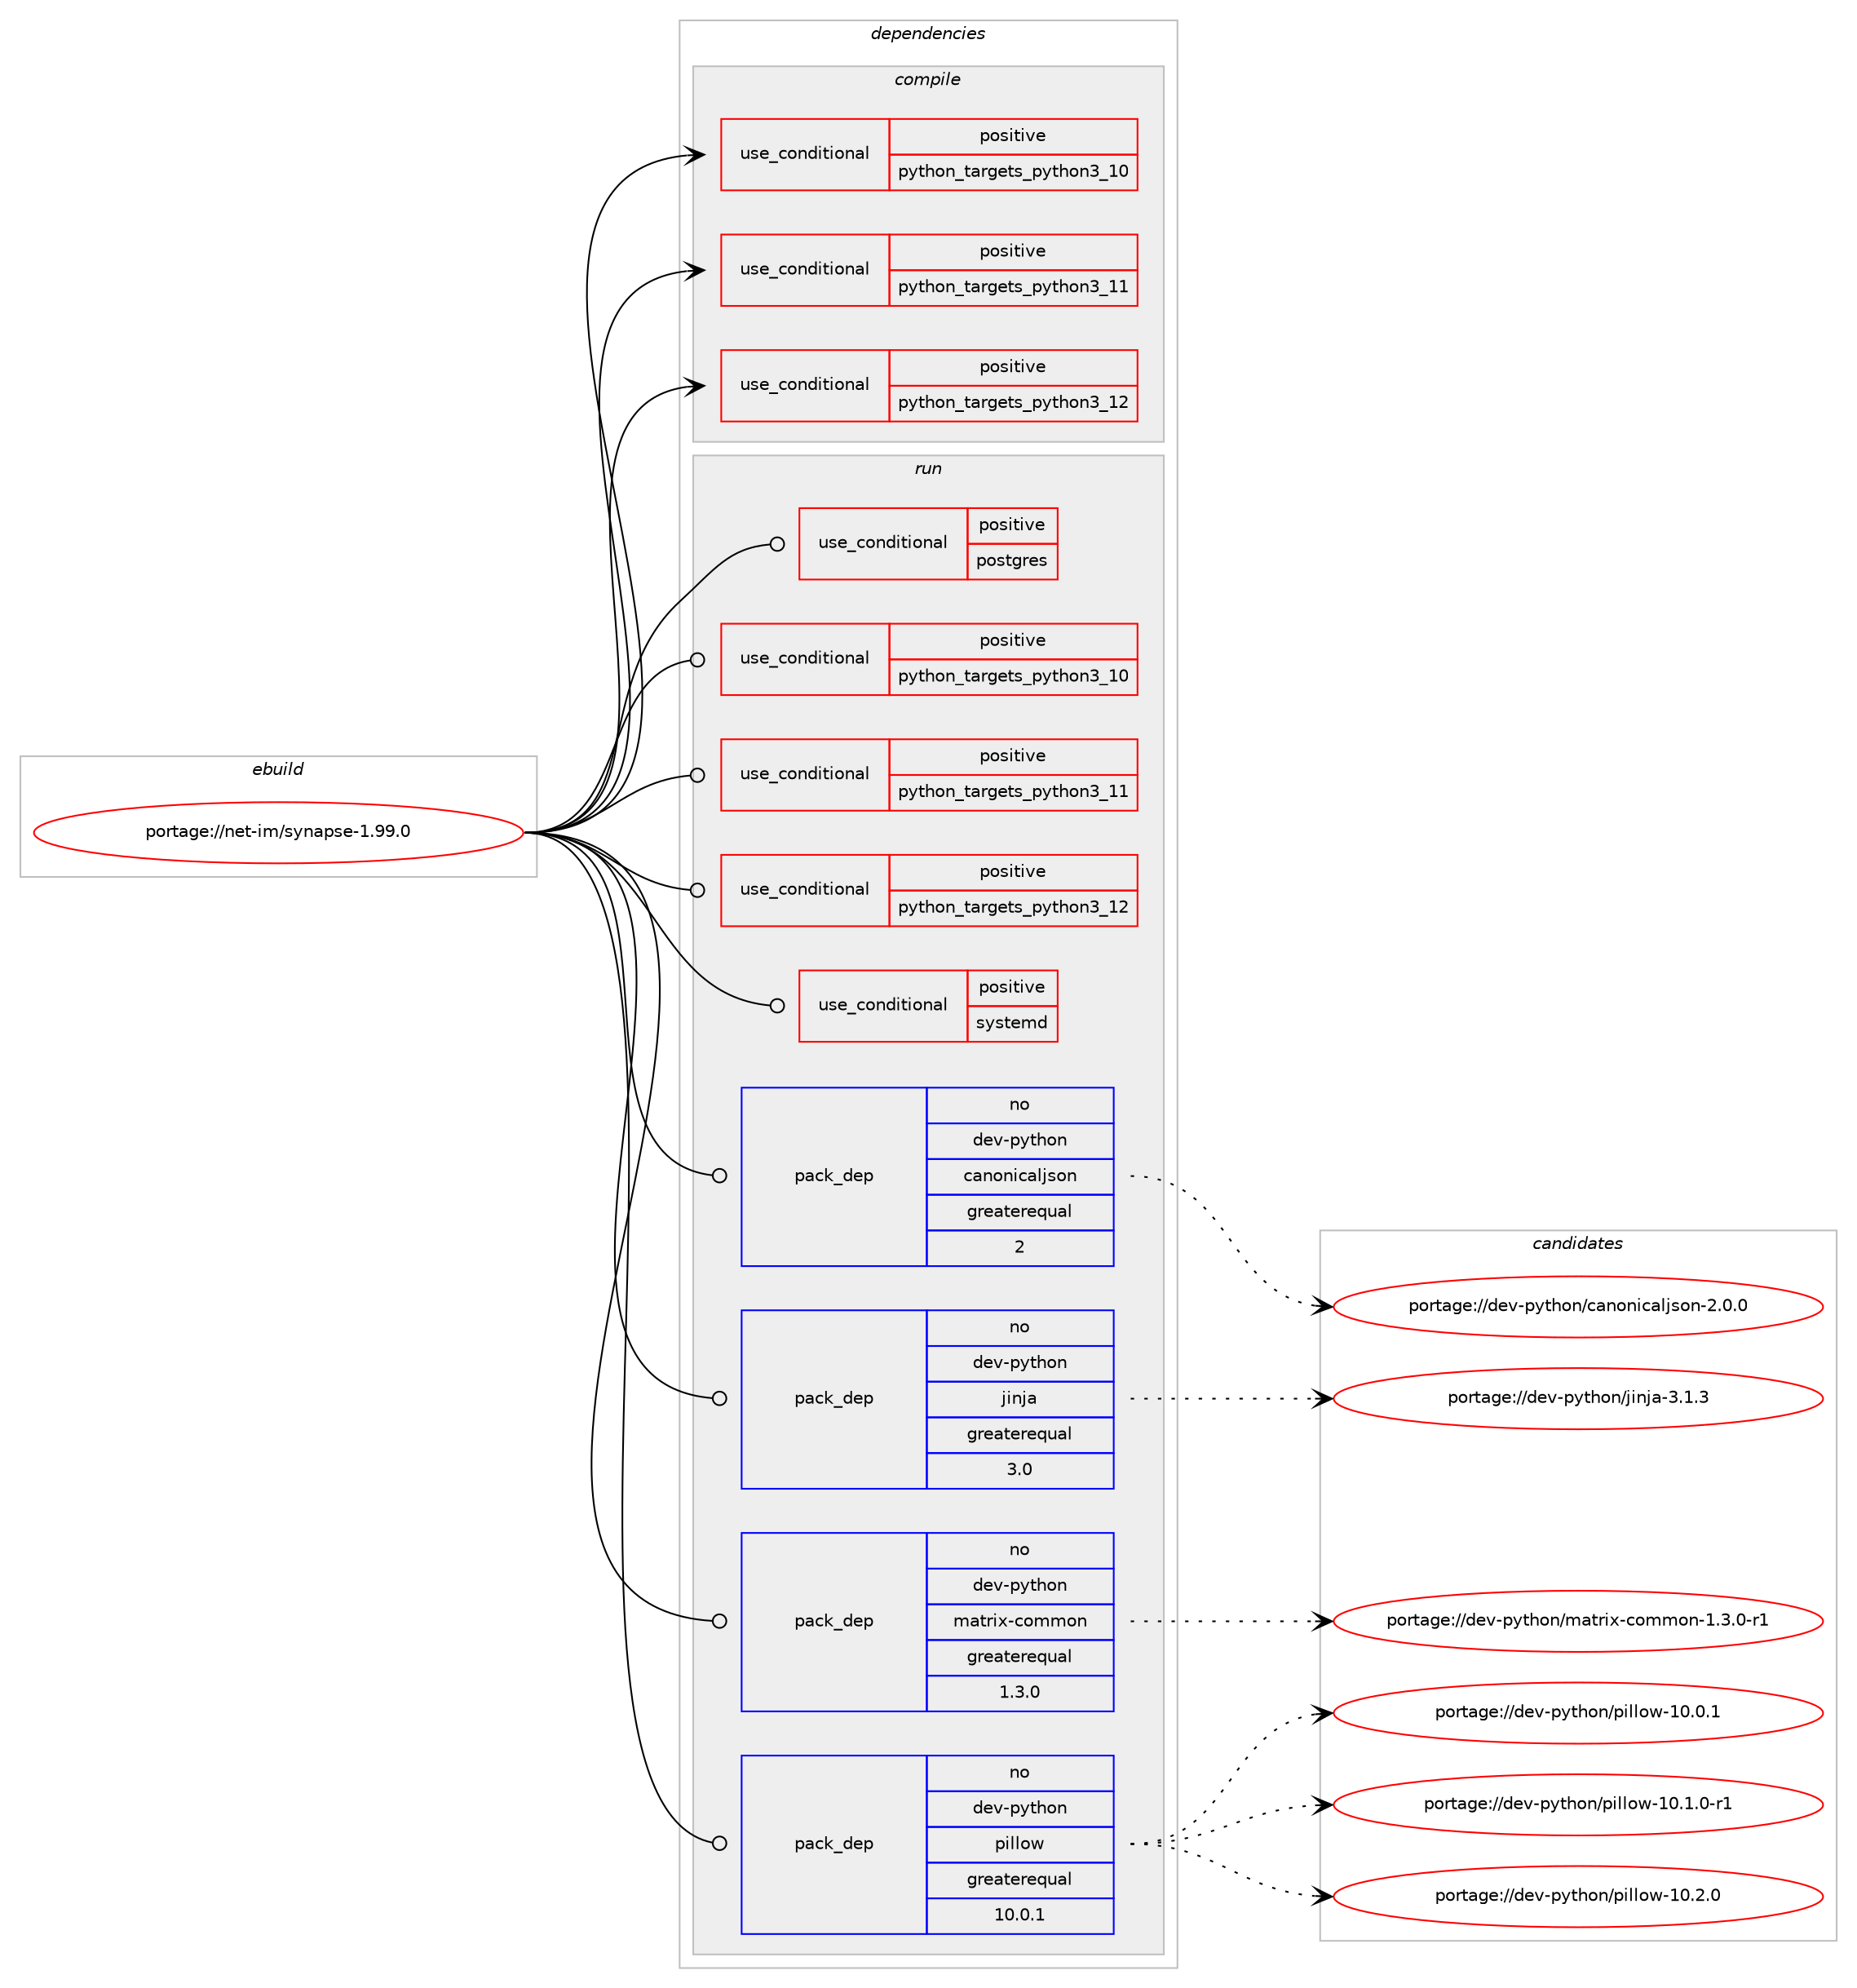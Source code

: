 digraph prolog {

# *************
# Graph options
# *************

newrank=true;
concentrate=true;
compound=true;
graph [rankdir=LR,fontname=Helvetica,fontsize=10,ranksep=1.5];#, ranksep=2.5, nodesep=0.2];
edge  [arrowhead=vee];
node  [fontname=Helvetica,fontsize=10];

# **********
# The ebuild
# **********

subgraph cluster_leftcol {
color=gray;
rank=same;
label=<<i>ebuild</i>>;
id [label="portage://net-im/synapse-1.99.0", color=red, width=4, href="../net-im/synapse-1.99.0.svg"];
}

# ****************
# The dependencies
# ****************

subgraph cluster_midcol {
color=gray;
label=<<i>dependencies</i>>;
subgraph cluster_compile {
fillcolor="#eeeeee";
style=filled;
label=<<i>compile</i>>;
subgraph cond2650 {
dependency3568 [label=<<TABLE BORDER="0" CELLBORDER="1" CELLSPACING="0" CELLPADDING="4"><TR><TD ROWSPAN="3" CELLPADDING="10">use_conditional</TD></TR><TR><TD>positive</TD></TR><TR><TD>python_targets_python3_10</TD></TR></TABLE>>, shape=none, color=red];
# *** BEGIN UNKNOWN DEPENDENCY TYPE (TODO) ***
# dependency3568 -> package_dependency(portage://net-im/synapse-1.99.0,install,no,dev-lang,python,none,[,,],[slot(3.10)],[])
# *** END UNKNOWN DEPENDENCY TYPE (TODO) ***

}
id:e -> dependency3568:w [weight=20,style="solid",arrowhead="vee"];
subgraph cond2651 {
dependency3569 [label=<<TABLE BORDER="0" CELLBORDER="1" CELLSPACING="0" CELLPADDING="4"><TR><TD ROWSPAN="3" CELLPADDING="10">use_conditional</TD></TR><TR><TD>positive</TD></TR><TR><TD>python_targets_python3_11</TD></TR></TABLE>>, shape=none, color=red];
# *** BEGIN UNKNOWN DEPENDENCY TYPE (TODO) ***
# dependency3569 -> package_dependency(portage://net-im/synapse-1.99.0,install,no,dev-lang,python,none,[,,],[slot(3.11)],[])
# *** END UNKNOWN DEPENDENCY TYPE (TODO) ***

}
id:e -> dependency3569:w [weight=20,style="solid",arrowhead="vee"];
subgraph cond2652 {
dependency3570 [label=<<TABLE BORDER="0" CELLBORDER="1" CELLSPACING="0" CELLPADDING="4"><TR><TD ROWSPAN="3" CELLPADDING="10">use_conditional</TD></TR><TR><TD>positive</TD></TR><TR><TD>python_targets_python3_12</TD></TR></TABLE>>, shape=none, color=red];
# *** BEGIN UNKNOWN DEPENDENCY TYPE (TODO) ***
# dependency3570 -> package_dependency(portage://net-im/synapse-1.99.0,install,no,dev-lang,python,none,[,,],[slot(3.12)],[])
# *** END UNKNOWN DEPENDENCY TYPE (TODO) ***

}
id:e -> dependency3570:w [weight=20,style="solid",arrowhead="vee"];
# *** BEGIN UNKNOWN DEPENDENCY TYPE (TODO) ***
# id -> package_dependency(portage://net-im/synapse-1.99.0,install,no,acct-group,synapse,none,[,,],[],[])
# *** END UNKNOWN DEPENDENCY TYPE (TODO) ***

# *** BEGIN UNKNOWN DEPENDENCY TYPE (TODO) ***
# id -> package_dependency(portage://net-im/synapse-1.99.0,install,no,acct-user,synapse,none,[,,],[],[])
# *** END UNKNOWN DEPENDENCY TYPE (TODO) ***

}
subgraph cluster_compileandrun {
fillcolor="#eeeeee";
style=filled;
label=<<i>compile and run</i>>;
}
subgraph cluster_run {
fillcolor="#eeeeee";
style=filled;
label=<<i>run</i>>;
subgraph cond2653 {
dependency3571 [label=<<TABLE BORDER="0" CELLBORDER="1" CELLSPACING="0" CELLPADDING="4"><TR><TD ROWSPAN="3" CELLPADDING="10">use_conditional</TD></TR><TR><TD>positive</TD></TR><TR><TD>postgres</TD></TR></TABLE>>, shape=none, color=red];
# *** BEGIN UNKNOWN DEPENDENCY TYPE (TODO) ***
# dependency3571 -> package_dependency(portage://net-im/synapse-1.99.0,run,no,dev-python,psycopg,none,[,,],[slot(2)],[use(optenable(python_targets_python3_10),negative),use(optenable(python_targets_python3_11),negative),use(optenable(python_targets_python3_12),negative)])
# *** END UNKNOWN DEPENDENCY TYPE (TODO) ***

}
id:e -> dependency3571:w [weight=20,style="solid",arrowhead="odot"];
subgraph cond2654 {
dependency3572 [label=<<TABLE BORDER="0" CELLBORDER="1" CELLSPACING="0" CELLPADDING="4"><TR><TD ROWSPAN="3" CELLPADDING="10">use_conditional</TD></TR><TR><TD>positive</TD></TR><TR><TD>python_targets_python3_10</TD></TR></TABLE>>, shape=none, color=red];
# *** BEGIN UNKNOWN DEPENDENCY TYPE (TODO) ***
# dependency3572 -> package_dependency(portage://net-im/synapse-1.99.0,run,no,dev-lang,python,none,[,,],[slot(3.10)],[])
# *** END UNKNOWN DEPENDENCY TYPE (TODO) ***

}
id:e -> dependency3572:w [weight=20,style="solid",arrowhead="odot"];
subgraph cond2655 {
dependency3573 [label=<<TABLE BORDER="0" CELLBORDER="1" CELLSPACING="0" CELLPADDING="4"><TR><TD ROWSPAN="3" CELLPADDING="10">use_conditional</TD></TR><TR><TD>positive</TD></TR><TR><TD>python_targets_python3_11</TD></TR></TABLE>>, shape=none, color=red];
# *** BEGIN UNKNOWN DEPENDENCY TYPE (TODO) ***
# dependency3573 -> package_dependency(portage://net-im/synapse-1.99.0,run,no,dev-lang,python,none,[,,],[slot(3.11)],[])
# *** END UNKNOWN DEPENDENCY TYPE (TODO) ***

}
id:e -> dependency3573:w [weight=20,style="solid",arrowhead="odot"];
subgraph cond2656 {
dependency3574 [label=<<TABLE BORDER="0" CELLBORDER="1" CELLSPACING="0" CELLPADDING="4"><TR><TD ROWSPAN="3" CELLPADDING="10">use_conditional</TD></TR><TR><TD>positive</TD></TR><TR><TD>python_targets_python3_12</TD></TR></TABLE>>, shape=none, color=red];
# *** BEGIN UNKNOWN DEPENDENCY TYPE (TODO) ***
# dependency3574 -> package_dependency(portage://net-im/synapse-1.99.0,run,no,dev-lang,python,none,[,,],[slot(3.12)],[])
# *** END UNKNOWN DEPENDENCY TYPE (TODO) ***

}
id:e -> dependency3574:w [weight=20,style="solid",arrowhead="odot"];
subgraph cond2657 {
dependency3575 [label=<<TABLE BORDER="0" CELLBORDER="1" CELLSPACING="0" CELLPADDING="4"><TR><TD ROWSPAN="3" CELLPADDING="10">use_conditional</TD></TR><TR><TD>positive</TD></TR><TR><TD>systemd</TD></TR></TABLE>>, shape=none, color=red];
# *** BEGIN UNKNOWN DEPENDENCY TYPE (TODO) ***
# dependency3575 -> package_dependency(portage://net-im/synapse-1.99.0,run,no,dev-python,python-systemd,none,[,,],[],[use(optenable(python_targets_python3_10),negative),use(optenable(python_targets_python3_11),negative),use(optenable(python_targets_python3_12),negative)])
# *** END UNKNOWN DEPENDENCY TYPE (TODO) ***

}
id:e -> dependency3575:w [weight=20,style="solid",arrowhead="odot"];
# *** BEGIN UNKNOWN DEPENDENCY TYPE (TODO) ***
# id -> package_dependency(portage://net-im/synapse-1.99.0,run,no,acct-group,synapse,none,[,,],[],[])
# *** END UNKNOWN DEPENDENCY TYPE (TODO) ***

# *** BEGIN UNKNOWN DEPENDENCY TYPE (TODO) ***
# id -> package_dependency(portage://net-im/synapse-1.99.0,run,no,acct-user,synapse,none,[,,],[],[])
# *** END UNKNOWN DEPENDENCY TYPE (TODO) ***

# *** BEGIN UNKNOWN DEPENDENCY TYPE (TODO) ***
# id -> package_dependency(portage://net-im/synapse-1.99.0,run,no,dev-python,attrs,none,[,,],[],[use(optenable(python_targets_python3_10),negative),use(optenable(python_targets_python3_11),negative),use(optenable(python_targets_python3_12),negative)])
# *** END UNKNOWN DEPENDENCY TYPE (TODO) ***

# *** BEGIN UNKNOWN DEPENDENCY TYPE (TODO) ***
# id -> package_dependency(portage://net-im/synapse-1.99.0,run,no,dev-python,bcrypt,none,[,,],[],[use(optenable(python_targets_python3_10),negative),use(optenable(python_targets_python3_11),negative),use(optenable(python_targets_python3_12),negative)])
# *** END UNKNOWN DEPENDENCY TYPE (TODO) ***

# *** BEGIN UNKNOWN DEPENDENCY TYPE (TODO) ***
# id -> package_dependency(portage://net-im/synapse-1.99.0,run,no,dev-python,bleach,none,[,,],[],[use(optenable(python_targets_python3_10),negative),use(optenable(python_targets_python3_11),negative),use(optenable(python_targets_python3_12),negative)])
# *** END UNKNOWN DEPENDENCY TYPE (TODO) ***

subgraph pack882 {
dependency3576 [label=<<TABLE BORDER="0" CELLBORDER="1" CELLSPACING="0" CELLPADDING="4" WIDTH="220"><TR><TD ROWSPAN="6" CELLPADDING="30">pack_dep</TD></TR><TR><TD WIDTH="110">no</TD></TR><TR><TD>dev-python</TD></TR><TR><TD>canonicaljson</TD></TR><TR><TD>greaterequal</TD></TR><TR><TD>2</TD></TR></TABLE>>, shape=none, color=blue];
}
id:e -> dependency3576:w [weight=20,style="solid",arrowhead="odot"];
# *** BEGIN UNKNOWN DEPENDENCY TYPE (TODO) ***
# id -> package_dependency(portage://net-im/synapse-1.99.0,run,no,dev-python,cryptography,none,[,,],[],[use(optenable(python_targets_python3_10),negative),use(optenable(python_targets_python3_11),negative),use(optenable(python_targets_python3_12),negative)])
# *** END UNKNOWN DEPENDENCY TYPE (TODO) ***

# *** BEGIN UNKNOWN DEPENDENCY TYPE (TODO) ***
# id -> package_dependency(portage://net-im/synapse-1.99.0,run,no,dev-python,ijson,none,[,,],[],[use(optenable(python_targets_python3_10),negative),use(optenable(python_targets_python3_11),negative),use(optenable(python_targets_python3_12),negative)])
# *** END UNKNOWN DEPENDENCY TYPE (TODO) ***

# *** BEGIN UNKNOWN DEPENDENCY TYPE (TODO) ***
# id -> package_dependency(portage://net-im/synapse-1.99.0,run,no,dev-python,immutabledict,none,[,,],[],[use(optenable(python_targets_python3_10),negative),use(optenable(python_targets_python3_11),negative),use(optenable(python_targets_python3_12),negative)])
# *** END UNKNOWN DEPENDENCY TYPE (TODO) ***

subgraph pack883 {
dependency3577 [label=<<TABLE BORDER="0" CELLBORDER="1" CELLSPACING="0" CELLPADDING="4" WIDTH="220"><TR><TD ROWSPAN="6" CELLPADDING="30">pack_dep</TD></TR><TR><TD WIDTH="110">no</TD></TR><TR><TD>dev-python</TD></TR><TR><TD>jinja</TD></TR><TR><TD>greaterequal</TD></TR><TR><TD>3.0</TD></TR></TABLE>>, shape=none, color=blue];
}
id:e -> dependency3577:w [weight=20,style="solid",arrowhead="odot"];
# *** BEGIN UNKNOWN DEPENDENCY TYPE (TODO) ***
# id -> package_dependency(portage://net-im/synapse-1.99.0,run,no,dev-python,jsonschema,none,[,,],[],[use(optenable(python_targets_python3_10),negative),use(optenable(python_targets_python3_11),negative),use(optenable(python_targets_python3_12),negative)])
# *** END UNKNOWN DEPENDENCY TYPE (TODO) ***

subgraph pack884 {
dependency3578 [label=<<TABLE BORDER="0" CELLBORDER="1" CELLSPACING="0" CELLPADDING="4" WIDTH="220"><TR><TD ROWSPAN="6" CELLPADDING="30">pack_dep</TD></TR><TR><TD WIDTH="110">no</TD></TR><TR><TD>dev-python</TD></TR><TR><TD>matrix-common</TD></TR><TR><TD>greaterequal</TD></TR><TR><TD>1.3.0</TD></TR></TABLE>>, shape=none, color=blue];
}
id:e -> dependency3578:w [weight=20,style="solid",arrowhead="odot"];
# *** BEGIN UNKNOWN DEPENDENCY TYPE (TODO) ***
# id -> package_dependency(portage://net-im/synapse-1.99.0,run,no,dev-python,msgpack,none,[,,],[],[use(optenable(python_targets_python3_10),negative),use(optenable(python_targets_python3_11),negative),use(optenable(python_targets_python3_12),negative)])
# *** END UNKNOWN DEPENDENCY TYPE (TODO) ***

# *** BEGIN UNKNOWN DEPENDENCY TYPE (TODO) ***
# id -> package_dependency(portage://net-im/synapse-1.99.0,run,no,dev-python,netaddr,none,[,,],[],[use(optenable(python_targets_python3_10),negative),use(optenable(python_targets_python3_11),negative),use(optenable(python_targets_python3_12),negative)])
# *** END UNKNOWN DEPENDENCY TYPE (TODO) ***

# *** BEGIN UNKNOWN DEPENDENCY TYPE (TODO) ***
# id -> package_dependency(portage://net-im/synapse-1.99.0,run,no,dev-python,packaging,none,[,,],[],[use(optenable(python_targets_python3_10),negative),use(optenable(python_targets_python3_11),negative),use(optenable(python_targets_python3_12),negative)])
# *** END UNKNOWN DEPENDENCY TYPE (TODO) ***

# *** BEGIN UNKNOWN DEPENDENCY TYPE (TODO) ***
# id -> package_dependency(portage://net-im/synapse-1.99.0,run,no,dev-python,phonenumbers,none,[,,],[],[use(optenable(python_targets_python3_10),negative),use(optenable(python_targets_python3_11),negative),use(optenable(python_targets_python3_12),negative)])
# *** END UNKNOWN DEPENDENCY TYPE (TODO) ***

subgraph pack885 {
dependency3579 [label=<<TABLE BORDER="0" CELLBORDER="1" CELLSPACING="0" CELLPADDING="4" WIDTH="220"><TR><TD ROWSPAN="6" CELLPADDING="30">pack_dep</TD></TR><TR><TD WIDTH="110">no</TD></TR><TR><TD>dev-python</TD></TR><TR><TD>pillow</TD></TR><TR><TD>greaterequal</TD></TR><TR><TD>10.0.1</TD></TR></TABLE>>, shape=none, color=blue];
}
id:e -> dependency3579:w [weight=20,style="solid",arrowhead="odot"];
# *** BEGIN UNKNOWN DEPENDENCY TYPE (TODO) ***
# id -> package_dependency(portage://net-im/synapse-1.99.0,run,no,dev-python,prometheus-client,none,[,,],[],[use(optenable(python_targets_python3_10),negative),use(optenable(python_targets_python3_11),negative),use(optenable(python_targets_python3_12),negative)])
# *** END UNKNOWN DEPENDENCY TYPE (TODO) ***

# *** BEGIN UNKNOWN DEPENDENCY TYPE (TODO) ***
# id -> package_dependency(portage://net-im/synapse-1.99.0,run,no,dev-python,pyasn1,none,[,,],[],[use(optenable(python_targets_python3_10),negative),use(optenable(python_targets_python3_11),negative),use(optenable(python_targets_python3_12),negative)])
# *** END UNKNOWN DEPENDENCY TYPE (TODO) ***

# *** BEGIN UNKNOWN DEPENDENCY TYPE (TODO) ***
# id -> package_dependency(portage://net-im/synapse-1.99.0,run,no,dev-python,pyasn1-modules,none,[,,],[],[use(optenable(python_targets_python3_10),negative),use(optenable(python_targets_python3_11),negative),use(optenable(python_targets_python3_12),negative)])
# *** END UNKNOWN DEPENDENCY TYPE (TODO) ***

# *** BEGIN UNKNOWN DEPENDENCY TYPE (TODO) ***
# id -> package_dependency(portage://net-im/synapse-1.99.0,run,no,dev-python,pydantic,none,[,,],[],[use(optenable(python_targets_python3_10),negative),use(optenable(python_targets_python3_11),negative),use(optenable(python_targets_python3_12),negative)])
# *** END UNKNOWN DEPENDENCY TYPE (TODO) ***

# *** BEGIN UNKNOWN DEPENDENCY TYPE (TODO) ***
# id -> package_dependency(portage://net-im/synapse-1.99.0,run,no,dev-python,pymacaroons,none,[,,],[],[use(optenable(python_targets_python3_10),negative),use(optenable(python_targets_python3_11),negative),use(optenable(python_targets_python3_12),negative)])
# *** END UNKNOWN DEPENDENCY TYPE (TODO) ***

# *** BEGIN UNKNOWN DEPENDENCY TYPE (TODO) ***
# id -> package_dependency(portage://net-im/synapse-1.99.0,run,no,dev-python,pyopenssl,none,[,,],[],[use(optenable(python_targets_python3_10),negative),use(optenable(python_targets_python3_11),negative),use(optenable(python_targets_python3_12),negative)])
# *** END UNKNOWN DEPENDENCY TYPE (TODO) ***

# *** BEGIN UNKNOWN DEPENDENCY TYPE (TODO) ***
# id -> package_dependency(portage://net-im/synapse-1.99.0,run,no,dev-python,pyyaml,none,[,,],[],[use(optenable(python_targets_python3_10),negative),use(optenable(python_targets_python3_11),negative),use(optenable(python_targets_python3_12),negative)])
# *** END UNKNOWN DEPENDENCY TYPE (TODO) ***

# *** BEGIN UNKNOWN DEPENDENCY TYPE (TODO) ***
# id -> package_dependency(portage://net-im/synapse-1.99.0,run,no,dev-python,service-identity,none,[,,],[],[use(optenable(python_targets_python3_10),negative),use(optenable(python_targets_python3_11),negative),use(optenable(python_targets_python3_12),negative)])
# *** END UNKNOWN DEPENDENCY TYPE (TODO) ***

# *** BEGIN UNKNOWN DEPENDENCY TYPE (TODO) ***
# id -> package_dependency(portage://net-im/synapse-1.99.0,run,no,dev-python,signedjson,none,[,,],[],[use(optenable(python_targets_python3_10),negative),use(optenable(python_targets_python3_11),negative),use(optenable(python_targets_python3_12),negative)])
# *** END UNKNOWN DEPENDENCY TYPE (TODO) ***

# *** BEGIN UNKNOWN DEPENDENCY TYPE (TODO) ***
# id -> package_dependency(portage://net-im/synapse-1.99.0,run,no,dev-python,sortedcontainers,none,[,,],[],[use(optenable(python_targets_python3_10),negative),use(optenable(python_targets_python3_11),negative),use(optenable(python_targets_python3_12),negative)])
# *** END UNKNOWN DEPENDENCY TYPE (TODO) ***

# *** BEGIN UNKNOWN DEPENDENCY TYPE (TODO) ***
# id -> package_dependency(portage://net-im/synapse-1.99.0,run,no,dev-python,treq,none,[,,],[],[use(optenable(python_targets_python3_10),negative),use(optenable(python_targets_python3_11),negative),use(optenable(python_targets_python3_12),negative)])
# *** END UNKNOWN DEPENDENCY TYPE (TODO) ***

# *** BEGIN UNKNOWN DEPENDENCY TYPE (TODO) ***
# id -> package_dependency(portage://net-im/synapse-1.99.0,run,no,dev-python,twisted,none,[,,],[],[use(optenable(python_targets_python3_10),negative),use(optenable(python_targets_python3_11),negative),use(optenable(python_targets_python3_12),negative)])
# *** END UNKNOWN DEPENDENCY TYPE (TODO) ***

# *** BEGIN UNKNOWN DEPENDENCY TYPE (TODO) ***
# id -> package_dependency(portage://net-im/synapse-1.99.0,run,no,dev-python,typing-extensions,none,[,,],[],[use(optenable(python_targets_python3_10),negative),use(optenable(python_targets_python3_11),negative),use(optenable(python_targets_python3_12),negative)])
# *** END UNKNOWN DEPENDENCY TYPE (TODO) ***

# *** BEGIN UNKNOWN DEPENDENCY TYPE (TODO) ***
# id -> package_dependency(portage://net-im/synapse-1.99.0,run,no,dev-python,unpaddedbase64,none,[,,],[],[use(optenable(python_targets_python3_10),negative),use(optenable(python_targets_python3_11),negative),use(optenable(python_targets_python3_12),negative)])
# *** END UNKNOWN DEPENDENCY TYPE (TODO) ***

}
}

# **************
# The candidates
# **************

subgraph cluster_choices {
rank=same;
color=gray;
label=<<i>candidates</i>>;

subgraph choice882 {
color=black;
nodesep=1;
choice100101118451121211161041111104799971101111101059997108106115111110455046484648 [label="portage://dev-python/canonicaljson-2.0.0", color=red, width=4,href="../dev-python/canonicaljson-2.0.0.svg"];
dependency3576:e -> choice100101118451121211161041111104799971101111101059997108106115111110455046484648:w [style=dotted,weight="100"];
}
subgraph choice883 {
color=black;
nodesep=1;
choice100101118451121211161041111104710610511010697455146494651 [label="portage://dev-python/jinja-3.1.3", color=red, width=4,href="../dev-python/jinja-3.1.3.svg"];
dependency3577:e -> choice100101118451121211161041111104710610511010697455146494651:w [style=dotted,weight="100"];
}
subgraph choice884 {
color=black;
nodesep=1;
choice10010111845112121116104111110471099711611410512045991111091091111104549465146484511449 [label="portage://dev-python/matrix-common-1.3.0-r1", color=red, width=4,href="../dev-python/matrix-common-1.3.0-r1.svg"];
dependency3578:e -> choice10010111845112121116104111110471099711611410512045991111091091111104549465146484511449:w [style=dotted,weight="100"];
}
subgraph choice885 {
color=black;
nodesep=1;
choice100101118451121211161041111104711210510810811111945494846484649 [label="portage://dev-python/pillow-10.0.1", color=red, width=4,href="../dev-python/pillow-10.0.1.svg"];
choice1001011184511212111610411111047112105108108111119454948464946484511449 [label="portage://dev-python/pillow-10.1.0-r1", color=red, width=4,href="../dev-python/pillow-10.1.0-r1.svg"];
choice100101118451121211161041111104711210510810811111945494846504648 [label="portage://dev-python/pillow-10.2.0", color=red, width=4,href="../dev-python/pillow-10.2.0.svg"];
dependency3579:e -> choice100101118451121211161041111104711210510810811111945494846484649:w [style=dotted,weight="100"];
dependency3579:e -> choice1001011184511212111610411111047112105108108111119454948464946484511449:w [style=dotted,weight="100"];
dependency3579:e -> choice100101118451121211161041111104711210510810811111945494846504648:w [style=dotted,weight="100"];
}
}

}
